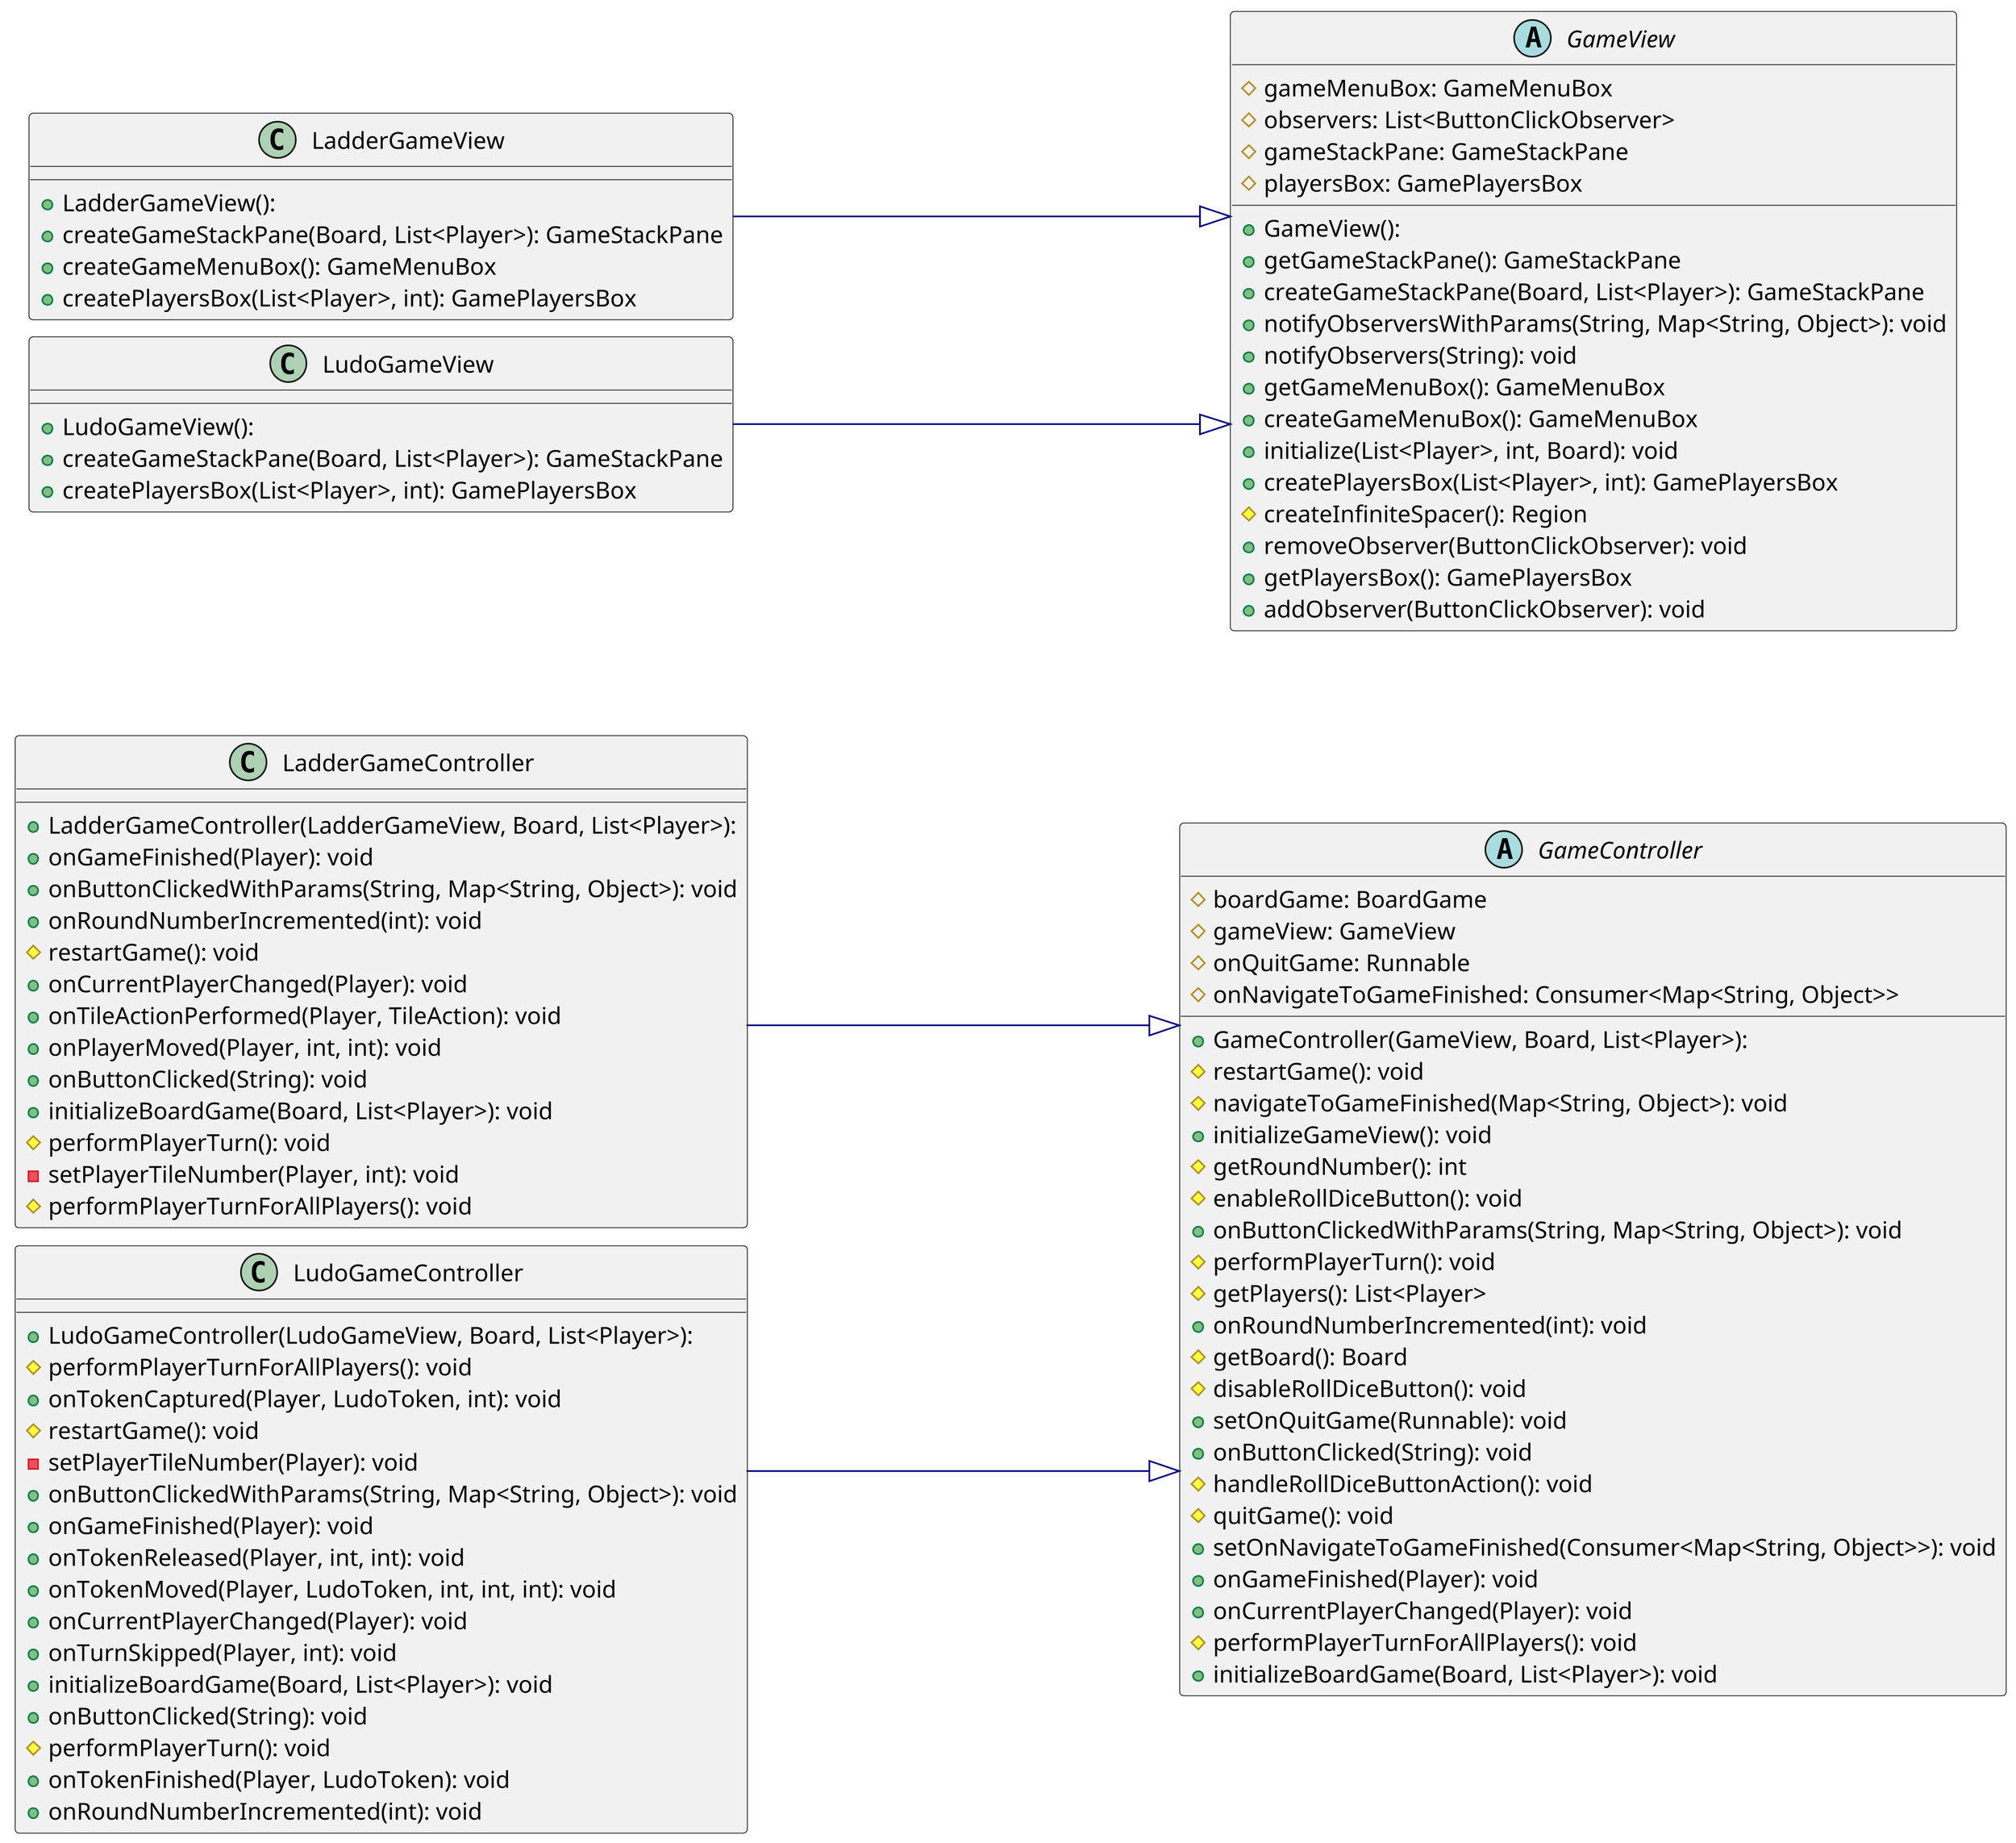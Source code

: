 @startuml

left to right direction
skinparam {
    nodesep 10
    ranksep 260
    linetype ortho
    dpi 300
}

abstract class GameController {
  + GameController(GameView, Board, List<Player>):
  # boardGame: BoardGame
  # gameView: GameView
  # onQuitGame: Runnable
  # onNavigateToGameFinished: Consumer<Map<String, Object>>
  # restartGame(): void
  # navigateToGameFinished(Map<String, Object>): void
  + initializeGameView(): void
  # getRoundNumber(): int
  # enableRollDiceButton(): void
  + onButtonClickedWithParams(String, Map<String, Object>): void
  # performPlayerTurn(): void
  # getPlayers(): List<Player>
  + onRoundNumberIncremented(int): void
  # getBoard(): Board
  # disableRollDiceButton(): void
  + setOnQuitGame(Runnable): void
  + onButtonClicked(String): void
  # handleRollDiceButtonAction(): void
  # quitGame(): void
  + setOnNavigateToGameFinished(Consumer<Map<String, Object>>): void
  + onGameFinished(Player): void
  + onCurrentPlayerChanged(Player): void
  # performPlayerTurnForAllPlayers(): void
  + initializeBoardGame(Board, List<Player>): void
}
abstract class GameView {
  + GameView():
  # gameMenuBox: GameMenuBox
  # observers: List<ButtonClickObserver>
  # gameStackPane: GameStackPane
  # playersBox: GamePlayersBox
  + getGameStackPane(): GameStackPane
  + createGameStackPane(Board, List<Player>): GameStackPane
  + notifyObserversWithParams(String, Map<String, Object>): void
  + notifyObservers(String): void
  + getGameMenuBox(): GameMenuBox
  + createGameMenuBox(): GameMenuBox
  + initialize(List<Player>, int, Board): void
  + createPlayersBox(List<Player>, int): GamePlayersBox
  # createInfiniteSpacer(): Region
  + removeObserver(ButtonClickObserver): void
  + getPlayersBox(): GamePlayersBox
  + addObserver(ButtonClickObserver): void
}
class LadderGameController {
  + LadderGameController(LadderGameView, Board, List<Player>):
  + onGameFinished(Player): void
  + onButtonClickedWithParams(String, Map<String, Object>): void
  + onRoundNumberIncremented(int): void
  # restartGame(): void
  + onCurrentPlayerChanged(Player): void
  + onTileActionPerformed(Player, TileAction): void
  + onPlayerMoved(Player, int, int): void
  + onButtonClicked(String): void
  + initializeBoardGame(Board, List<Player>): void
  # performPlayerTurn(): void
  - setPlayerTileNumber(Player, int): void
  # performPlayerTurnForAllPlayers(): void
}
class LadderGameView {
  + LadderGameView():
  + createGameStackPane(Board, List<Player>): GameStackPane
  + createGameMenuBox(): GameMenuBox
  + createPlayersBox(List<Player>, int): GamePlayersBox
}
class LudoGameController {
  + LudoGameController(LudoGameView, Board, List<Player>):
  # performPlayerTurnForAllPlayers(): void
  + onTokenCaptured(Player, LudoToken, int): void
  # restartGame(): void
  - setPlayerTileNumber(Player): void
  + onButtonClickedWithParams(String, Map<String, Object>): void
  + onGameFinished(Player): void
  + onTokenReleased(Player, int, int): void
  + onTokenMoved(Player, LudoToken, int, int, int): void
  + onCurrentPlayerChanged(Player): void
  + onTurnSkipped(Player, int): void
  + initializeBoardGame(Board, List<Player>): void
  + onButtonClicked(String): void
  # performPlayerTurn(): void
  + onTokenFinished(Player, LudoToken): void
  + onRoundNumberIncremented(int): void
}
class LudoGameView {
  + LudoGameView():
  + createGameStackPane(Board, List<Player>): GameStackPane
  + createPlayersBox(List<Player>, int): GamePlayersBox
}

LadderGameController  -[#000082,plain]-^  GameController
LadderGameView        -[#000082,plain]-^  GameView
LudoGameController    -[#000082,plain]-^  GameController
LudoGameView          -[#000082,plain]-^  GameView
@enduml

